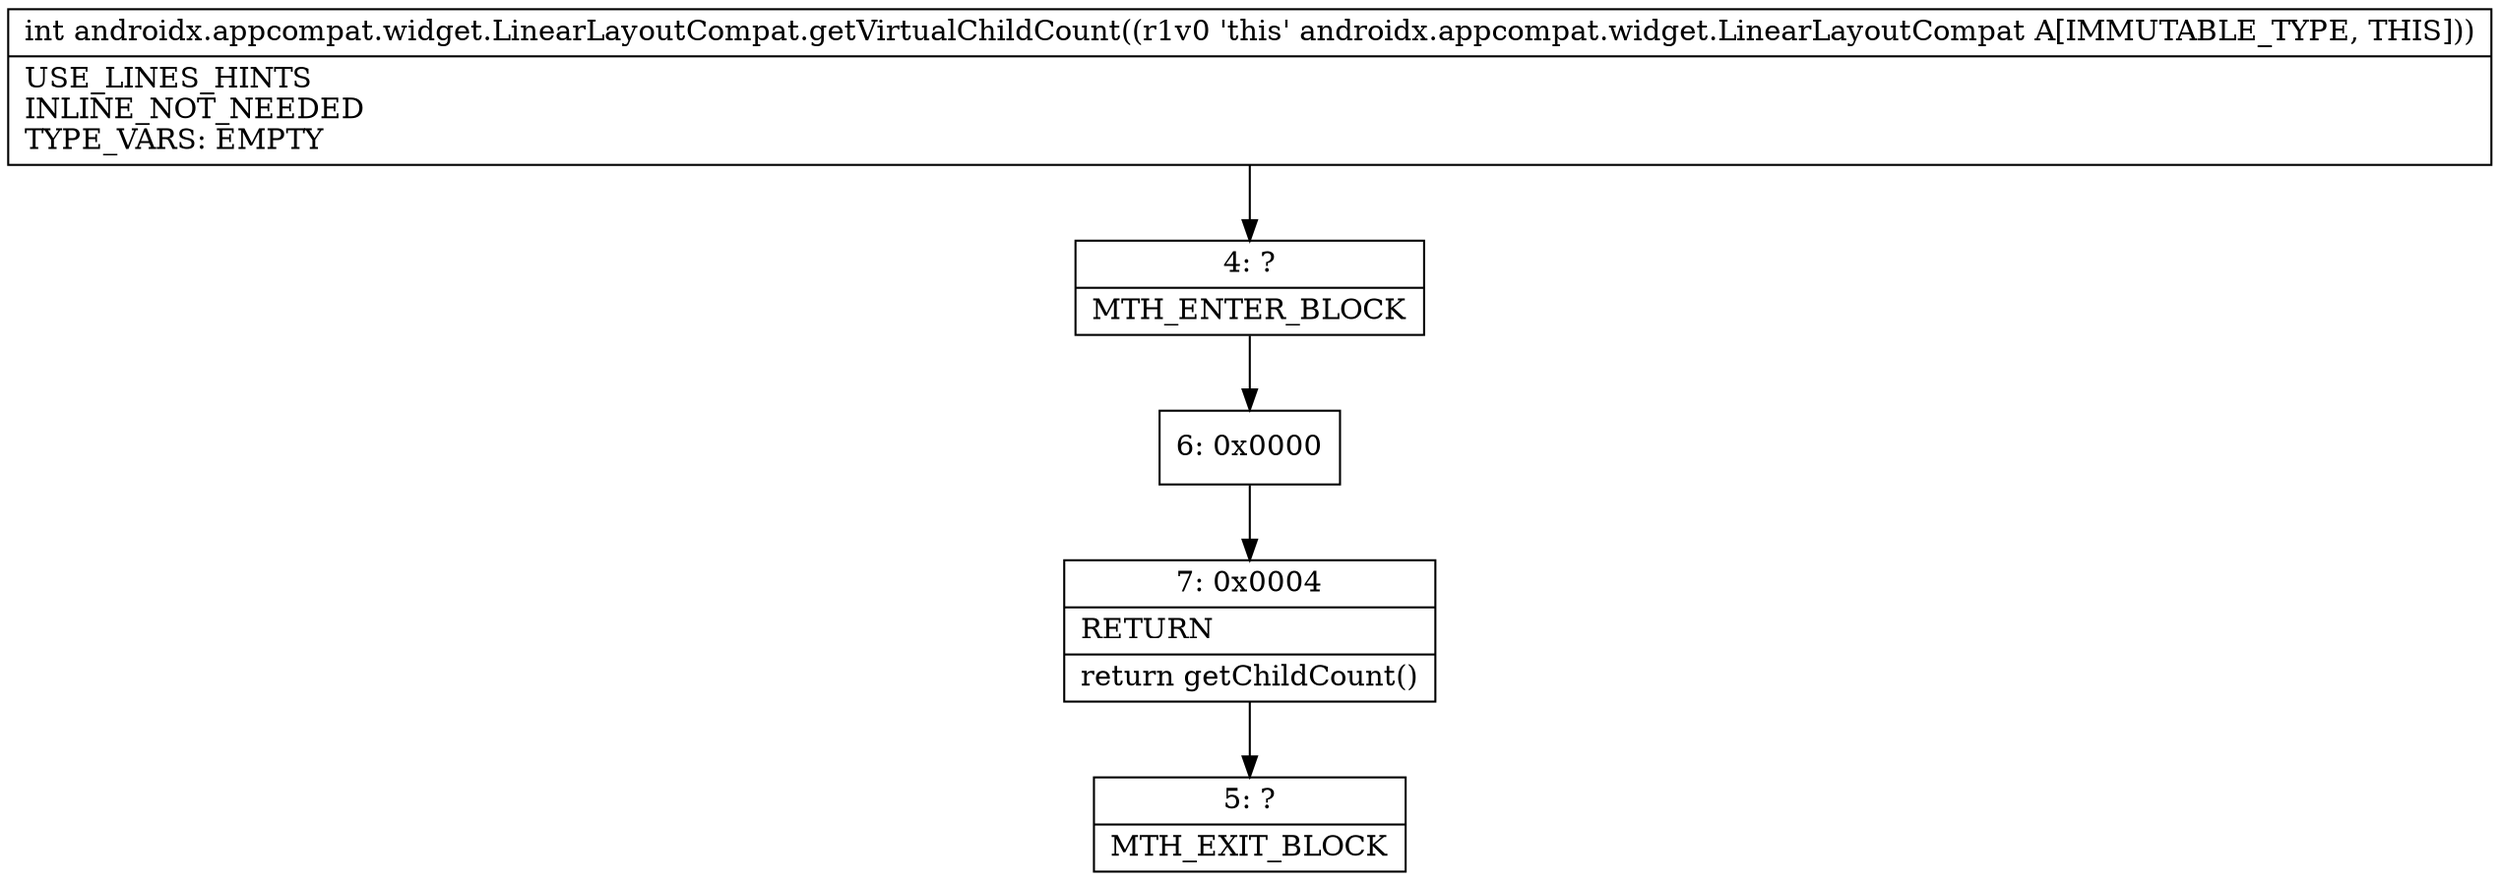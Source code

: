 digraph "CFG forandroidx.appcompat.widget.LinearLayoutCompat.getVirtualChildCount()I" {
Node_4 [shape=record,label="{4\:\ ?|MTH_ENTER_BLOCK\l}"];
Node_6 [shape=record,label="{6\:\ 0x0000}"];
Node_7 [shape=record,label="{7\:\ 0x0004|RETURN\l|return getChildCount()\l}"];
Node_5 [shape=record,label="{5\:\ ?|MTH_EXIT_BLOCK\l}"];
MethodNode[shape=record,label="{int androidx.appcompat.widget.LinearLayoutCompat.getVirtualChildCount((r1v0 'this' androidx.appcompat.widget.LinearLayoutCompat A[IMMUTABLE_TYPE, THIS]))  | USE_LINES_HINTS\lINLINE_NOT_NEEDED\lTYPE_VARS: EMPTY\l}"];
MethodNode -> Node_4;Node_4 -> Node_6;
Node_6 -> Node_7;
Node_7 -> Node_5;
}

